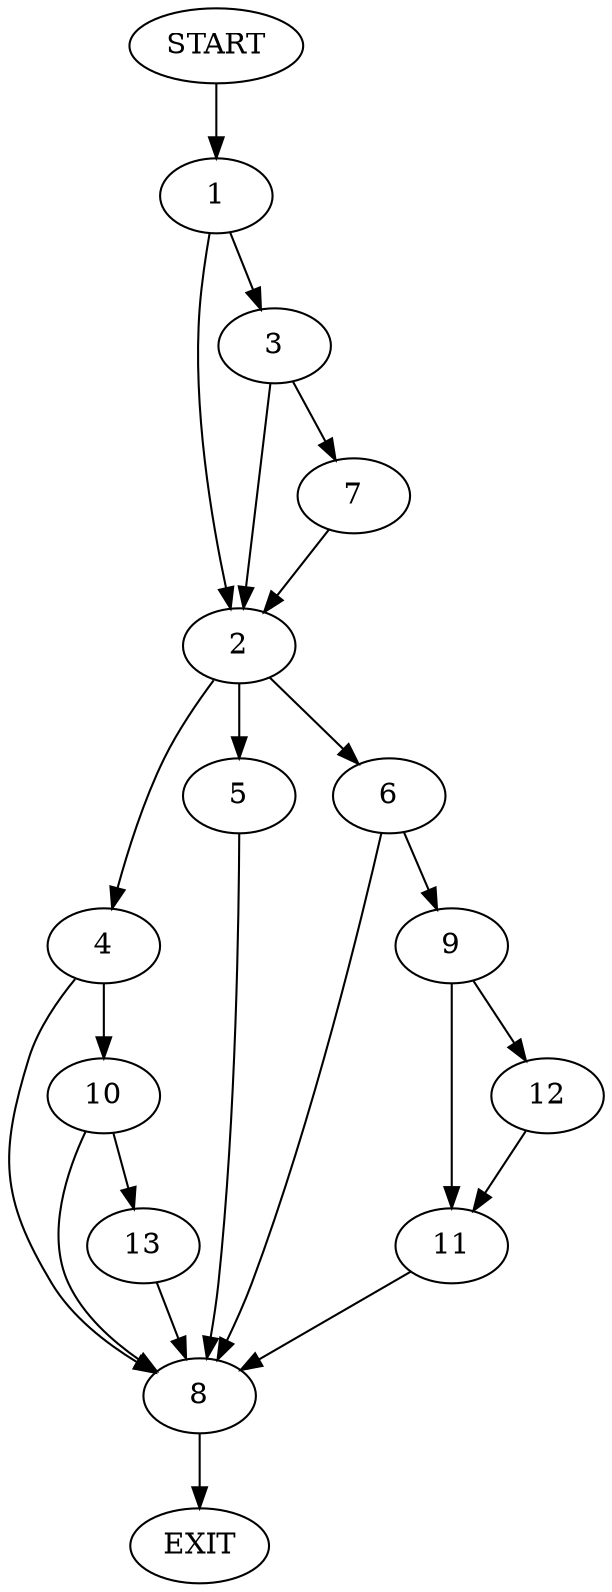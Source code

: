digraph {
0 [label="START"];
1;
2;
3;
4;
5;
6;
7;
8;
9;
10;
11;
12;
13;
14 [label="EXIT"];
0 -> 1;
1 -> 2;
1 -> 3;
2 -> 4;
2 -> 5;
2 -> 6;
3 -> 2;
3 -> 7;
7 -> 2;
5 -> 8;
6 -> 9;
6 -> 8;
4 -> 10;
4 -> 8;
8 -> 14;
9 -> 11;
9 -> 12;
12 -> 11;
11 -> 8;
10 -> 13;
10 -> 8;
13 -> 8;
}